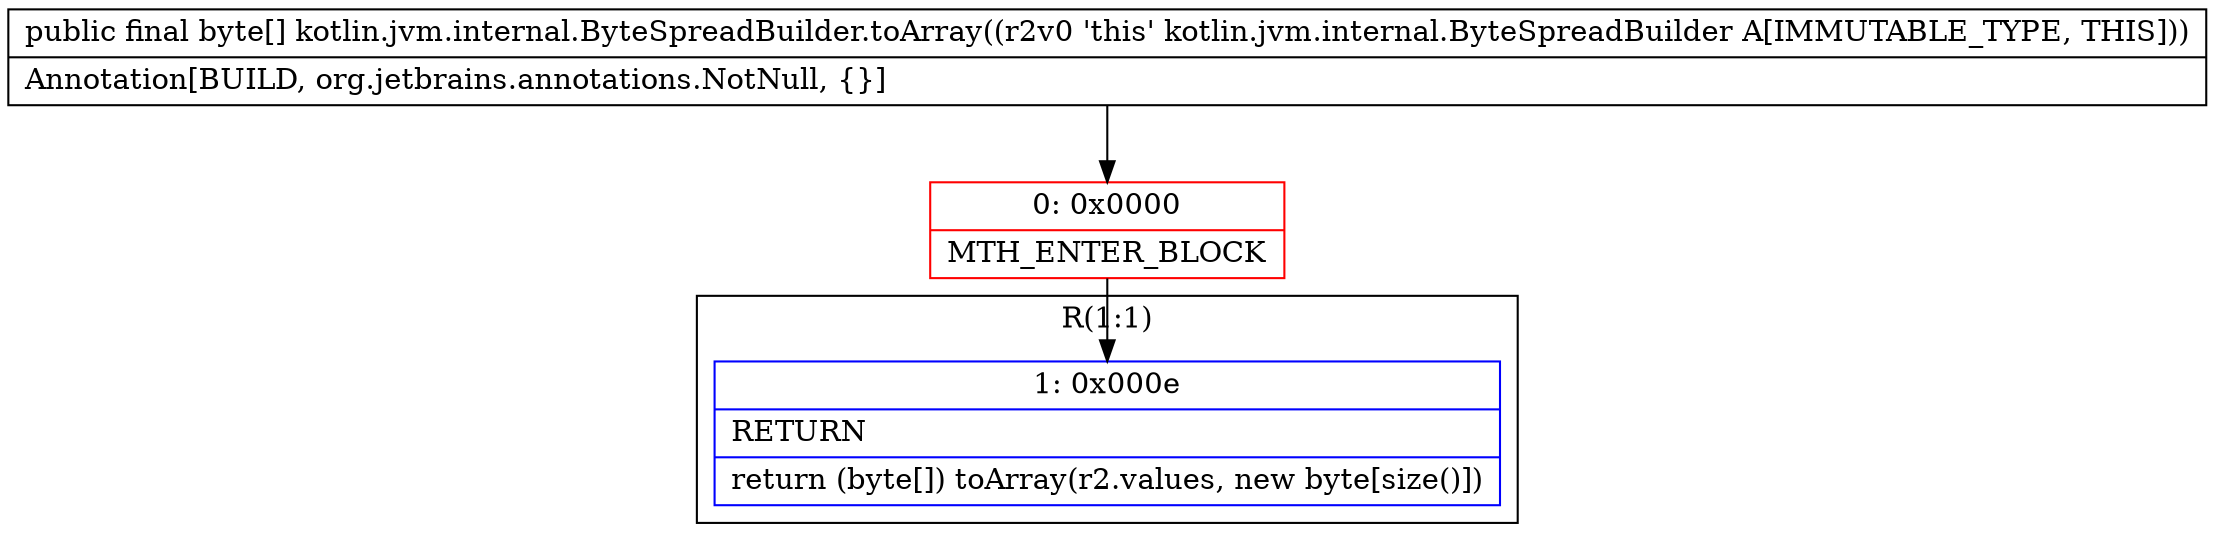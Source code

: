 digraph "CFG forkotlin.jvm.internal.ByteSpreadBuilder.toArray()[B" {
subgraph cluster_Region_1006113826 {
label = "R(1:1)";
node [shape=record,color=blue];
Node_1 [shape=record,label="{1\:\ 0x000e|RETURN\l|return (byte[]) toArray(r2.values, new byte[size()])\l}"];
}
Node_0 [shape=record,color=red,label="{0\:\ 0x0000|MTH_ENTER_BLOCK\l}"];
MethodNode[shape=record,label="{public final byte[] kotlin.jvm.internal.ByteSpreadBuilder.toArray((r2v0 'this' kotlin.jvm.internal.ByteSpreadBuilder A[IMMUTABLE_TYPE, THIS]))  | Annotation[BUILD, org.jetbrains.annotations.NotNull, \{\}]\l}"];
MethodNode -> Node_0;
Node_0 -> Node_1;
}

